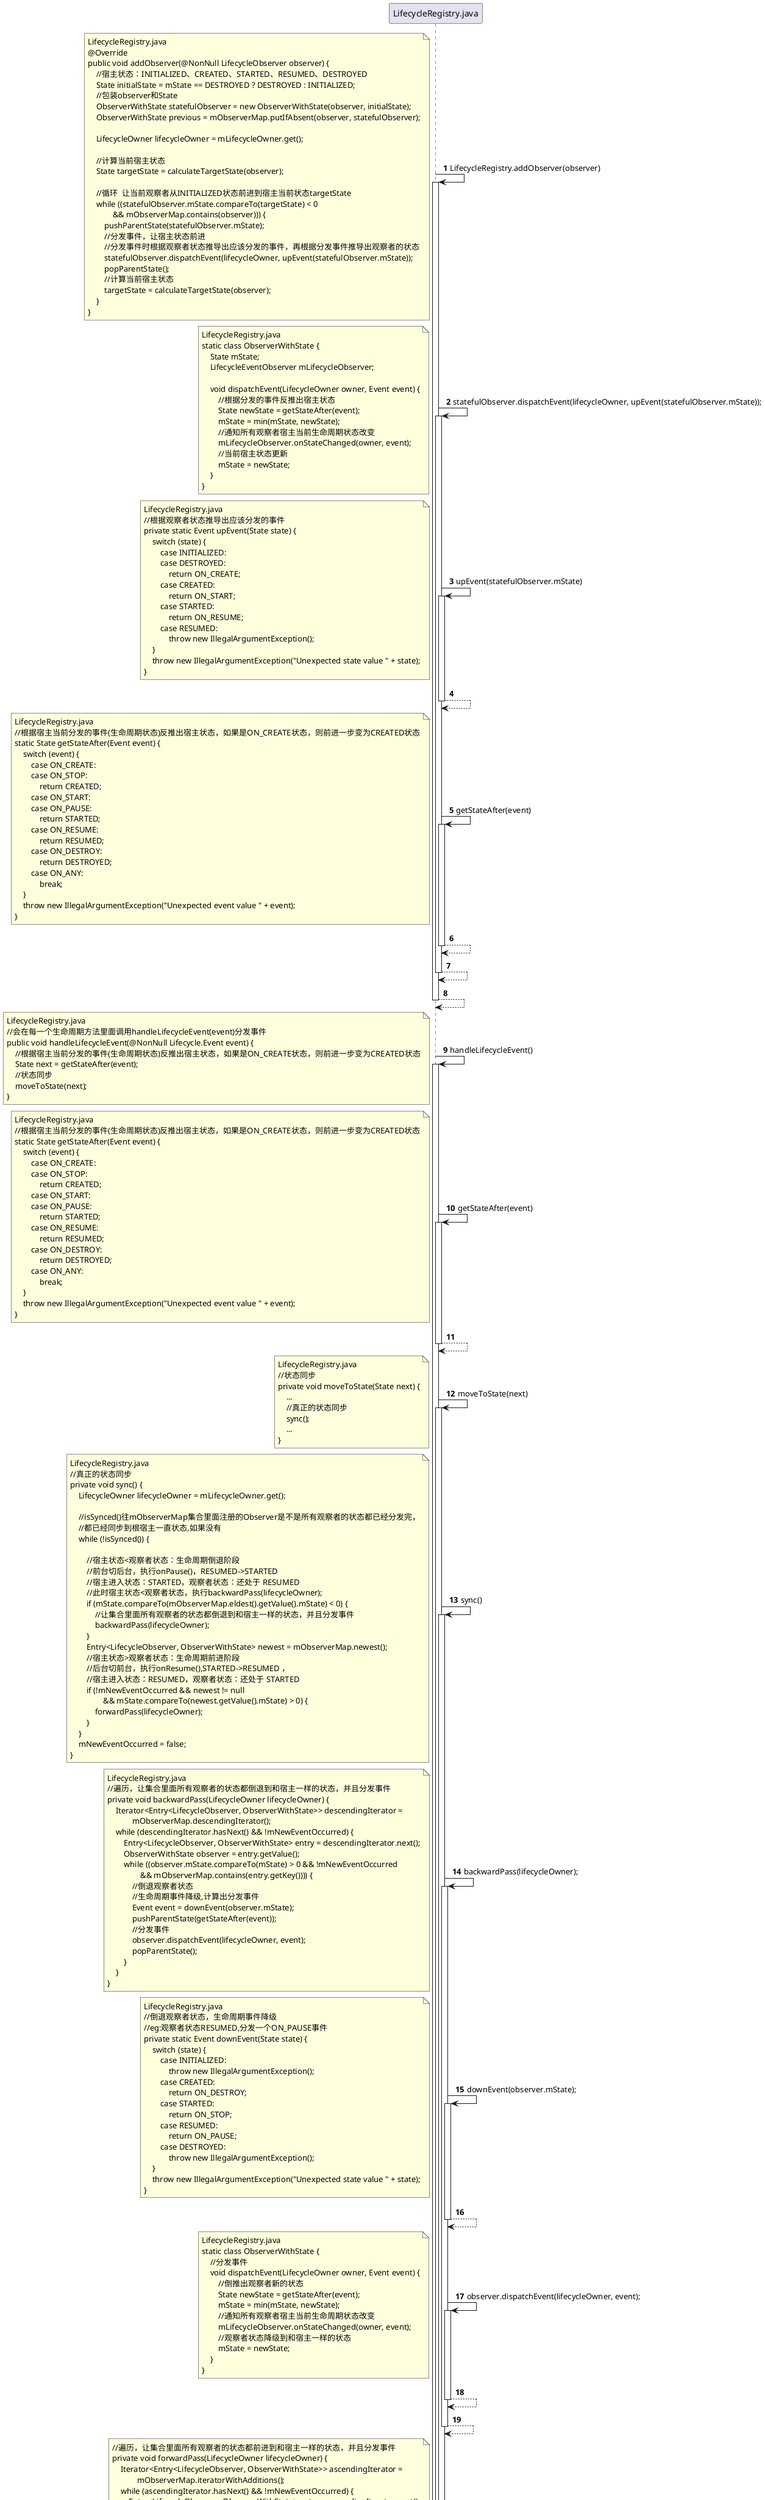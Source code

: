 @startuml
'https://plantuml.com/sequence-diagram

autonumber
note left
Lifecycle详解
Lifecycle是Google推出的一个可以感知（Activity/Fragment）等组件生命周期的一个组件。
使用Lifecycle，可以避免在（Activity/Fragment）生命周期函数里写过多的逻辑代码，
可以使我们的业务逻辑更加的解耦。
下面介绍Lifecycle的使用以及原理。
end note
'Lifecycle详解
'添加observer，并根据宿主状态更新观察者状态
LifecycleRegistry.java ->LifecycleRegistry.java: LifecycleRegistry.addObserver(observer)
activate LifecycleRegistry.java
note left
LifecycleRegistry.java
@Override
public void addObserver(@NonNull LifecycleObserver observer) {
    //宿主状态：INITIALIZED、CREATED、STARTED、RESUMED、DESTROYED
    State initialState = mState == DESTROYED ? DESTROYED : INITIALIZED;
    //包装observer和State
    ObserverWithState statefulObserver = new ObserverWithState(observer, initialState);
    ObserverWithState previous = mObserverMap.putIfAbsent(observer, statefulObserver);

    LifecycleOwner lifecycleOwner = mLifecycleOwner.get();

    //计算当前宿主状态
    State targetState = calculateTargetState(observer);

    //循环  让当前观察者从INITIALIZED状态前进到宿主当前状态targetState
    while ((statefulObserver.mState.compareTo(targetState) < 0
            && mObserverMap.contains(observer))) {
        pushParentState(statefulObserver.mState);
        //分发事件，让宿主状态前进
        //分发事件时根据观察者状态推导出应该分发的事件，再根据分发事件推导出观察者的状态
        statefulObserver.dispatchEvent(lifecycleOwner, upEvent(statefulObserver.mState));
        popParentState();
        //计算当前宿主状态
        targetState = calculateTargetState(observer);
    }
}
end note

LifecycleRegistry.java ->LifecycleRegistry.java: statefulObserver.dispatchEvent(lifecycleOwner, upEvent(statefulObserver.mState));
activate LifecycleRegistry.java
note left
LifecycleRegistry.java
static class ObserverWithState {
    State mState;
    LifecycleEventObserver mLifecycleObserver;

    void dispatchEvent(LifecycleOwner owner, Event event) {
        //根据分发的事件反推出宿主状态
        State newState = getStateAfter(event);
        mState = min(mState, newState);
        //通知所有观察者宿主当前生命周期状态改变
        mLifecycleObserver.onStateChanged(owner, event);
        //当前宿主状态更新
        mState = newState;
    }
}
end note

LifecycleRegistry.java ->LifecycleRegistry.java: upEvent(statefulObserver.mState)
activate LifecycleRegistry.java
note left
LifecycleRegistry.java
//根据观察者状态推导出应该分发的事件
private static Event upEvent(State state) {
    switch (state) {
        case INITIALIZED:
        case DESTROYED:
            return ON_CREATE;
        case CREATED:
            return ON_START;
        case STARTED:
            return ON_RESUME;
        case RESUMED:
            throw new IllegalArgumentException();
    }
    throw new IllegalArgumentException("Unexpected state value " + state);
}
end note

LifecycleRegistry.java -->LifecycleRegistry.java:
deactivate LifecycleRegistry.java


LifecycleRegistry.java ->LifecycleRegistry.java: getStateAfter(event)
activate LifecycleRegistry.java
note left
LifecycleRegistry.java
//根据宿主当前分发的事件(生命周期状态)反推出宿主状态，如果是ON_CREATE状态，则前进一步变为CREATED状态
static State getStateAfter(Event event) {
    switch (event) {
        case ON_CREATE:
        case ON_STOP:
            return CREATED;
        case ON_START:
        case ON_PAUSE:
            return STARTED;
        case ON_RESUME:
            return RESUMED;
        case ON_DESTROY:
            return DESTROYED;
        case ON_ANY:
            break;
    }
    throw new IllegalArgumentException("Unexpected event value " + event);
}
end note

LifecycleRegistry.java -->LifecycleRegistry.java:
deactivate LifecycleRegistry.java

LifecycleRegistry.java -->LifecycleRegistry.java:
deactivate LifecycleRegistry.java

LifecycleRegistry.java -->LifecycleRegistry.java:
deactivate LifecycleRegistry.java



'宿主生命周期和宿主状态关系，
'每一个周期变化时都会分发相应的事件，根据分发事件推导出宿主新状态
'然后遍历所有观察者让观察者状态也随之升级(前进)或者降级(倒退)，并且把本次事件分发给观察者
LifecycleRegistry.java ->LifecycleRegistry.java: handleLifecycleEvent()
activate LifecycleRegistry.java
note left
LifecycleRegistry.java
//会在每一个生命周期方法里面调用handleLifecycleEvent(event)分发事件
public void handleLifecycleEvent(@NonNull Lifecycle.Event event) {
    //根据宿主当前分发的事件(生命周期状态)反推出宿主状态，如果是ON_CREATE状态，则前进一步变为CREATED状态
    State next = getStateAfter(event);
    //状态同步
    moveToState(next);
}
end note

LifecycleRegistry.java ->LifecycleRegistry.java: getStateAfter(event)
activate LifecycleRegistry.java
note left
LifecycleRegistry.java
//根据宿主当前分发的事件(生命周期状态)反推出宿主状态，如果是ON_CREATE状态，则前进一步变为CREATED状态
static State getStateAfter(Event event) {
    switch (event) {
        case ON_CREATE:
        case ON_STOP:
            return CREATED;
        case ON_START:
        case ON_PAUSE:
            return STARTED;
        case ON_RESUME:
            return RESUMED;
        case ON_DESTROY:
            return DESTROYED;
        case ON_ANY:
            break;
    }
    throw new IllegalArgumentException("Unexpected event value " + event);
}
end note

LifecycleRegistry.java -->LifecycleRegistry.java:
deactivate LifecycleRegistry.java

LifecycleRegistry.java ->LifecycleRegistry.java: moveToState(next)
activate LifecycleRegistry.java
note left
LifecycleRegistry.java
//状态同步
private void moveToState(State next) {
    ...
    //真正的状态同步
    sync();
    ...
}
end note

LifecycleRegistry.java ->LifecycleRegistry.java: sync()
activate LifecycleRegistry.java
note left
LifecycleRegistry.java
//真正的状态同步
private void sync() {
    LifecycleOwner lifecycleOwner = mLifecycleOwner.get();

    //isSynced()往mObserverMap集合里面注册的Observer是不是所有观察者的状态都已经分发完，
    //都已经同步到根宿主一直状态,如果没有
    while (!isSynced()) {

        //宿主状态<观察者状态：生命周期倒退阶段
        //前台切后台，执行onPause()，RESUMED->STARTED
        //宿主进入状态：STARTED，观察者状态：还处于 RESUMED
        //此时宿主状态<观察者状态，执行backwardPass(lifecycleOwner);
        if (mState.compareTo(mObserverMap.eldest().getValue().mState) < 0) {
            //让集合里面所有观察者的状态都倒退到和宿主一样的状态，并且分发事件
            backwardPass(lifecycleOwner);
        }
        Entry<LifecycleObserver, ObserverWithState> newest = mObserverMap.newest();
        //宿主状态>观察者状态：生命周期前进阶段
        //后台切前台，执行onResume(),STARTED->RESUMED ，
        //宿主进入状态：RESUMED，观察者状态：还处于 STARTED
        if (!mNewEventOccurred && newest != null
                && mState.compareTo(newest.getValue().mState) > 0) {
            forwardPass(lifecycleOwner);
        }
    }
    mNewEventOccurred = false;
}
end note


LifecycleRegistry.java ->LifecycleRegistry.java: backwardPass(lifecycleOwner);
activate LifecycleRegistry.java
note left
LifecycleRegistry.java
//遍历，让集合里面所有观察者的状态都倒退到和宿主一样的状态，并且分发事件
private void backwardPass(LifecycleOwner lifecycleOwner) {
    Iterator<Entry<LifecycleObserver, ObserverWithState>> descendingIterator =
            mObserverMap.descendingIterator();
    while (descendingIterator.hasNext() && !mNewEventOccurred) {
        Entry<LifecycleObserver, ObserverWithState> entry = descendingIterator.next();
        ObserverWithState observer = entry.getValue();
        while ((observer.mState.compareTo(mState) > 0 && !mNewEventOccurred
                && mObserverMap.contains(entry.getKey()))) {
            //倒退观察者状态
            //生命周期事件降级,计算出分发事件
            Event event = downEvent(observer.mState);
            pushParentState(getStateAfter(event));
            //分发事件
            observer.dispatchEvent(lifecycleOwner, event);
            popParentState();
        }
    }
}
end note

LifecycleRegistry.java ->LifecycleRegistry.java: downEvent(observer.mState);
activate LifecycleRegistry.java
note left
LifecycleRegistry.java
//倒退观察者状态，生命周期事件降级
//eg:观察者状态RESUMED,分发一个ON_PAUSE事件
private static Event downEvent(State state) {
    switch (state) {
        case INITIALIZED:
            throw new IllegalArgumentException();
        case CREATED:
            return ON_DESTROY;
        case STARTED:
            return ON_STOP;
        case RESUMED:
            return ON_PAUSE;
        case DESTROYED:
            throw new IllegalArgumentException();
    }
    throw new IllegalArgumentException("Unexpected state value " + state);
}
end note

LifecycleRegistry.java -->LifecycleRegistry.java:
deactivate LifecycleRegistry.java

LifecycleRegistry.java ->LifecycleRegistry.java: observer.dispatchEvent(lifecycleOwner, event);
activate LifecycleRegistry.java
note left
LifecycleRegistry.java
static class ObserverWithState {
    //分发事件
    void dispatchEvent(LifecycleOwner owner, Event event) {
        //倒推出观察者新的状态
        State newState = getStateAfter(event);
        mState = min(mState, newState);
        //通知所有观察者宿主当前生命周期状态改变
        mLifecycleObserver.onStateChanged(owner, event);
        //观察者状态降级到和宿主一样的状态
        mState = newState;
    }
}
end note

LifecycleRegistry.java -->LifecycleRegistry.java:
deactivate LifecycleRegistry.java

LifecycleRegistry.java -->LifecycleRegistry.java:
deactivate LifecycleRegistry.java

LifecycleRegistry.java ->LifecycleRegistry.java: forwardPass(lifecycleOwner);
activate LifecycleRegistry.java
note left
//遍历，让集合里面所有观察者的状态都前进到和宿主一样的状态，并且分发事件
private void forwardPass(LifecycleOwner lifecycleOwner) {
    Iterator<Entry<LifecycleObserver, ObserverWithState>> ascendingIterator =
            mObserverMap.iteratorWithAdditions();
    while (ascendingIterator.hasNext() && !mNewEventOccurred) {
        Entry<LifecycleObserver, ObserverWithState> entry = ascendingIterator.next();
        ObserverWithState observer = entry.getValue();
        while ((observer.mState.compareTo(mState) < 0 && !mNewEventOccurred
                && mObserverMap.contains(entry.getKey()))) {
            //前进观察者状态
            pushParentState(observer.mState);
            //upEvent(observer.mState)：生命周期事件前进，计算出分发事件
            //eg：STARTED状态计算出分发事件ON_RESUME
            //分发事件 根据分发事件倒推出观察者新的状态，让观察者和宿主状态一样
            observer.dispatchEvent(lifecycleOwner, upEvent(observer.mState));
            popParentState();
        }
    }
}
end note

LifecycleRegistry.java -->LifecycleRegistry.java:
deactivate LifecycleRegistry.java

@enduml